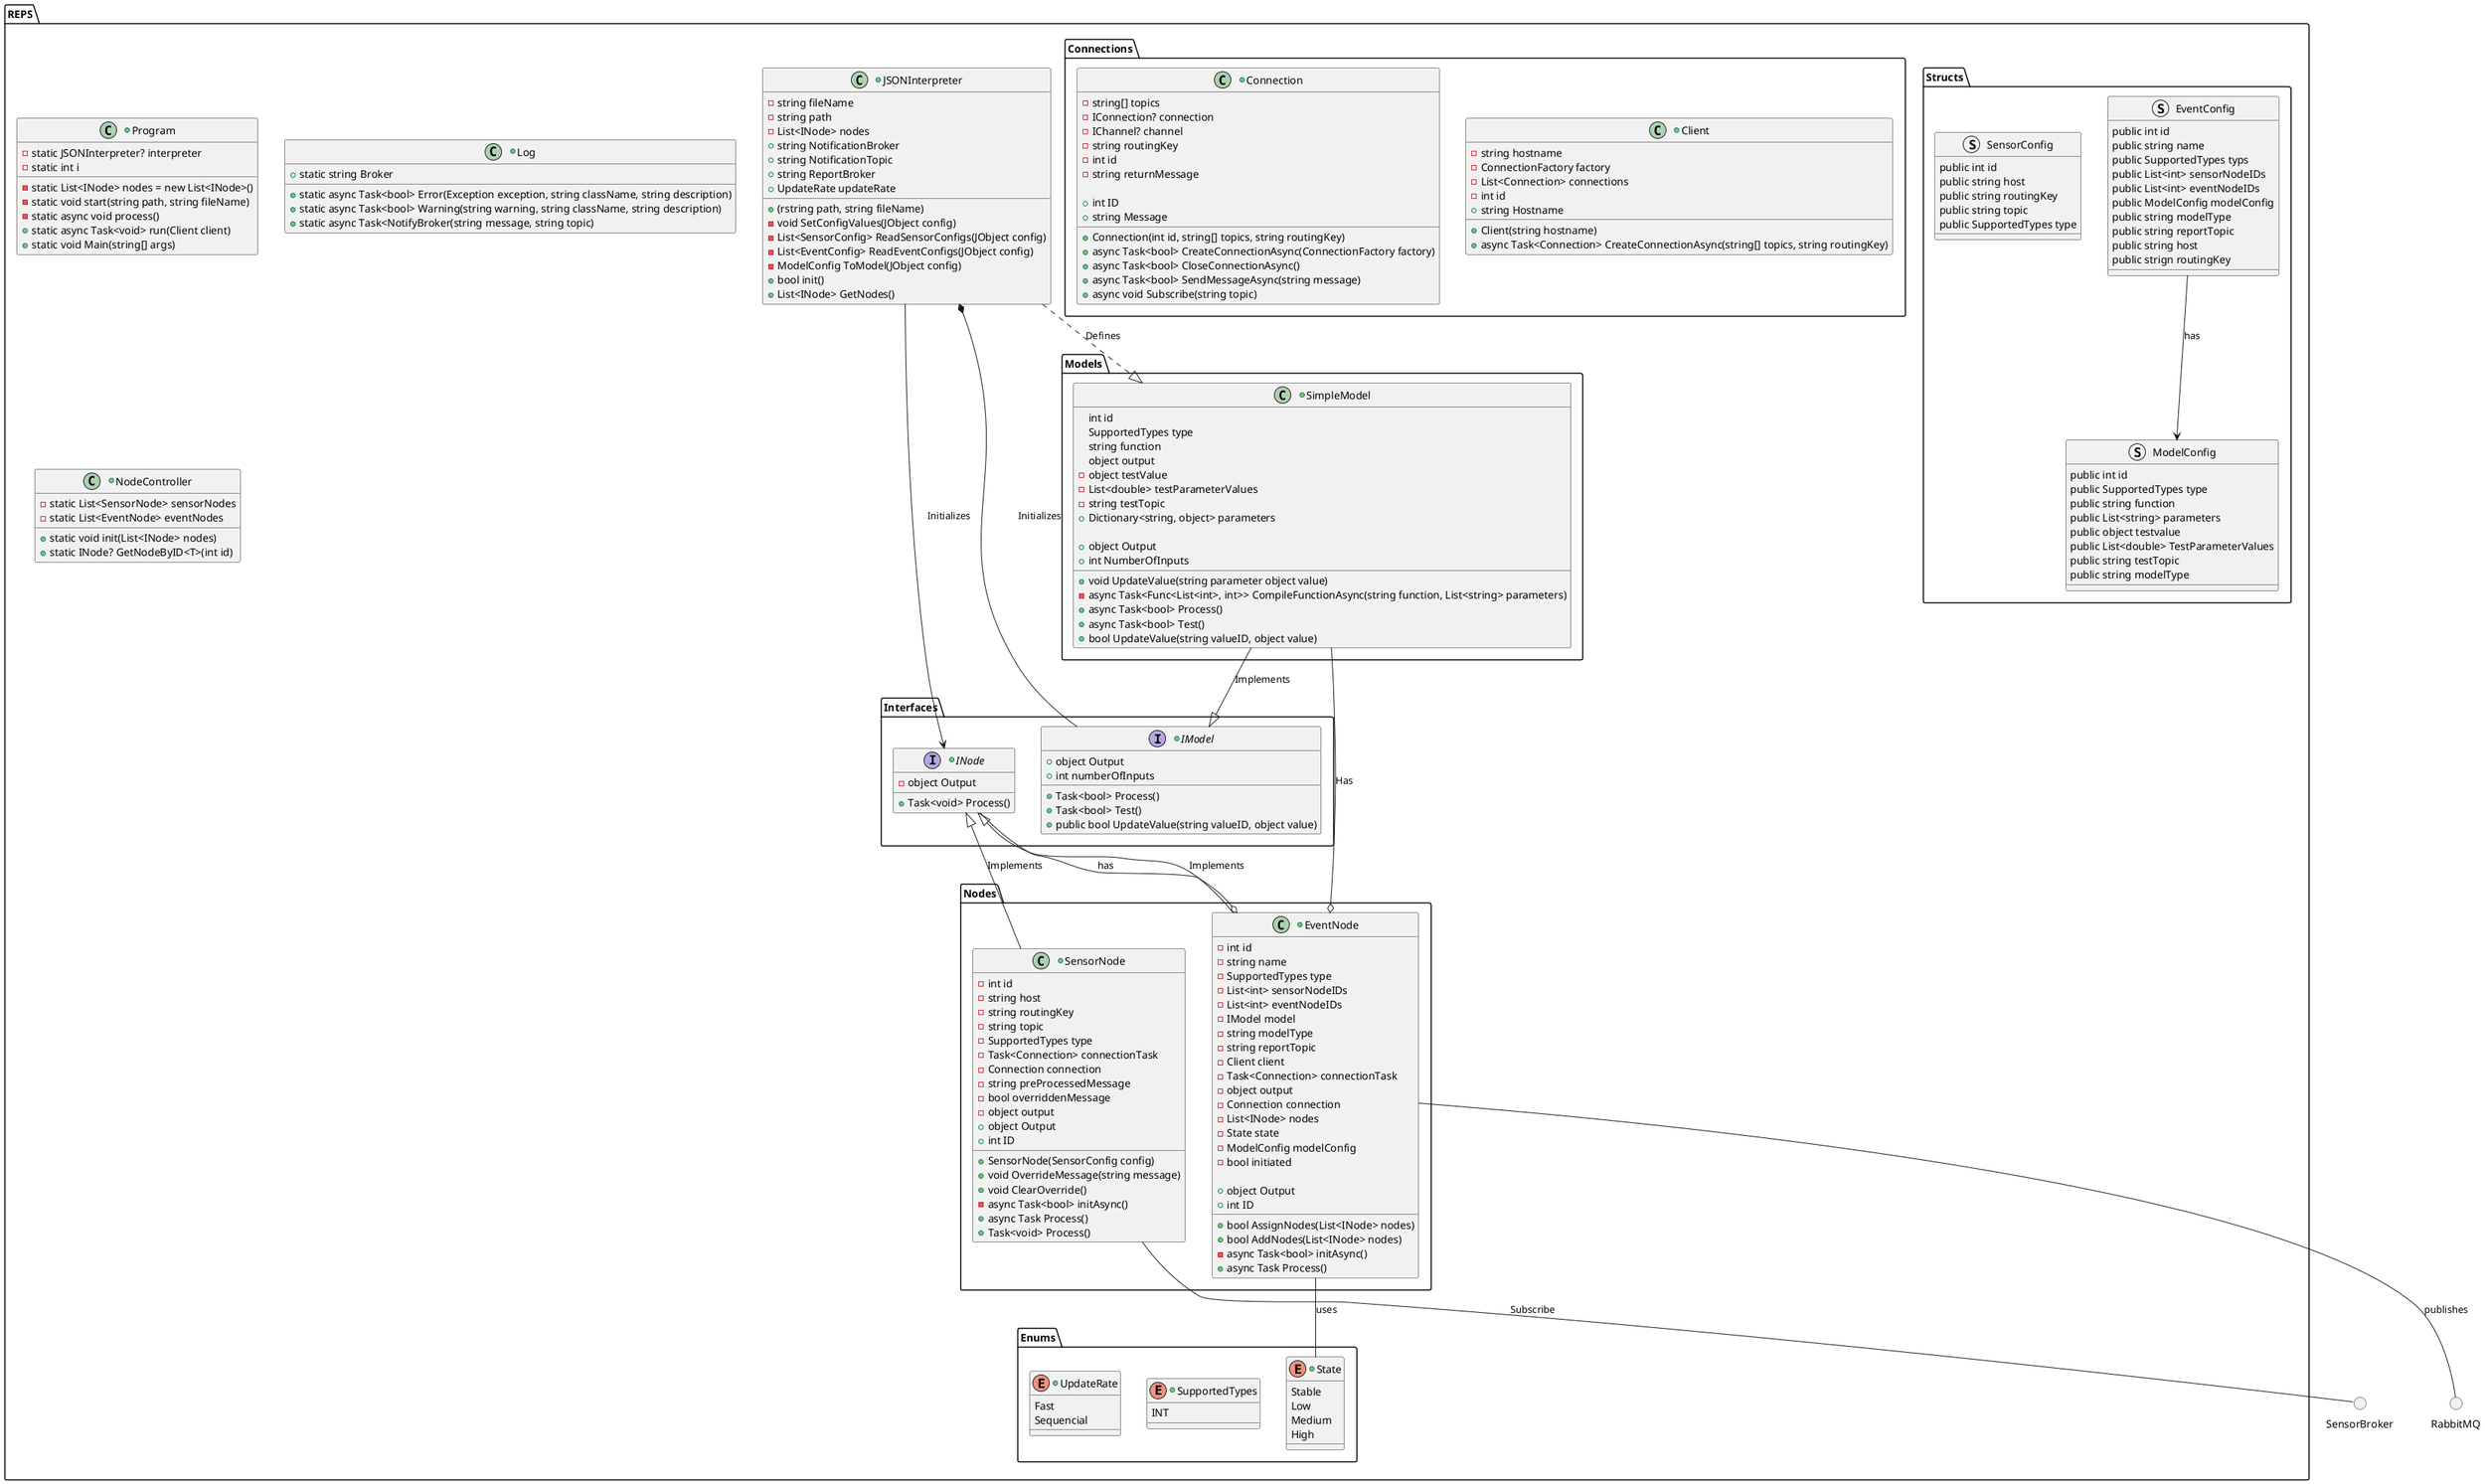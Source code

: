@startuml

circle RabbitMQ
circle SensorBroker



package REPS {
        +class Program{
            - static List<INode> nodes = new List<INode>()
            - static JSONInterpreter? interpreter
            - static int i
            - static void start(string path, string fileName)
            - static async void process()
            + static async Task<void> run(Client client)
            + static void Main(string[] args)
        }

    package Interfaces {
        +interface INode {
            - object Output
            + Task<void> Process()
        }

        +interface IModel{
            + object Output
            + int numberOfInputs
            + Task<bool> Process()
            + Task<bool> Test()
            + public bool UpdateValue(string valueID, object value)
        }
    }

    package Structs {
        struct EventConfig {
            public int id
            public string name
            public SupportedTypes typs
            public List<int> sensorNodeIDs
            public List<int> eventNodeIDs
            public ModelConfig modelConfig
            public string modelType
            public string reportTopic
            public string host
            public strign routingKey
        }

        struct ModelConfig {
            public int id
            public SupportedTypes type
            public string function
            public List<string> parameters
            public object testvalue
            public List<double> TestParameterValues
            public string testTopic
            public string modelType 
        }

        struct SensorConfig {
            public int id
            public string host
            public string routingKey
            public string topic
            public SupportedTypes type
        }

        EventConfig --> ModelConfig : "has"
    }

    package Enums {
        +enum State {
            Stable
            Low
            Medium
            High
        }

        +enum SupportedTypes{
            INT
        } 

        +enum UpdateRate {
            Fast
            Sequencial
        }
    }

    package Connections{
        +class Client{
            - string hostname
            - ConnectionFactory factory
            - List<Connection> connections
            - int id
            + Client(string hostname)
            + string Hostname
            + async Task<Connection> CreateConnectionAsync(string[] topics, string routingKey)
        }

        +class Connection{
            - string[] topics
            - IConnection? connection
            - IChannel? channel
            - string routingKey
            - int id
            - string returnMessage

            + Connection(int id, string[] topics, string routingKey)
            + int ID
            + string Message
            + async Task<bool> CreateConnectionAsync(ConnectionFactory factory)
            + async Task<bool> CloseConnectionAsync()
            + async Task<bool> SendMessageAsync(string message)
            + async void Subscribe(string topic)
        }
    }

    package Models {
        +class SimpleModel{
            int id
            SupportedTypes type
            string function
            object output
            - object testValue
            - List<double> testParameterValues
            - string testTopic
            + Dictionary<string, object> parameters

            + object Output
            + int NumberOfInputs
            + void UpdateValue(string parameter object value)
            - async Task<Func<List<int>, int>> CompileFunctionAsync(string function, List<string> parameters)
            + async Task<bool> Process()
            + async Task<bool> Test()
            + bool UpdateValue(string valueID, object value)
        }
    }

    package Nodes{
        +class SensorNode {
            - int id
            - string host
            - string routingKey
            - string topic
            - SupportedTypes type
            - Task<Connection> connectionTask
            - Connection connection
            - string preProcessedMessage
            - bool overriddenMessage
            - object output
            + SensorNode(SensorConfig config)
            + void OverrideMessage(string message)
            + void ClearOverride()
            + object Output
            + int ID
            - async Task<bool> initAsync()
            + async Task Process()
            + Task<void> Process()
        }

        +class EventNode {
            - int id
            - string name
            - SupportedTypes type
            - List<int> sensorNodeIDs
            - List<int> eventNodeIDs
            - IModel model
            - string modelType
            - string reportTopic
            - Client client
            - Task<Connection> connectionTask
            - object output
            - Connection connection
            - List<INode> nodes
            - State state
            - ModelConfig modelConfig
            - bool initiated

            + object Output
            + int ID
            + bool AssignNodes(List<INode> nodes)
            + bool AddNodes(List<INode> nodes)
            - async Task<bool> initAsync()
            + async Task Process()
        }
    }

    +class JSONInterpreter {
        - string fileName
        - string path
        - List<INode> nodes
        + string NotificationBroker
        + string NotificationTopic
        + string ReportBroker
        + UpdateRate updateRate

        + (rstring path, string fileName)
        - void SetConfigValues(JObject config)
        - List<SensorConfig> ReadSensorConfigs(JObject config)
        - List<EventConfig> ReadEventConfigs(JObject config)
        - ModelConfig ToModel(JObject config)
        + bool init()
        + List<INode> GetNodes()
    }

    +class Log{
        + static string Broker
        + static async Task<bool> Error(Exception exception, string className, string description)
        + static async Task<bool> Warning(string warning, string className, string description)
        + static async Task<NotifyBroker(string message, string topic)
    }

    +class NodeController{
        - static List<SensorNode> sensorNodes
        - static List<EventNode> eventNodes

        + static void init(List<INode> nodes)
        + static INode? GetNodeByID<T>(int id)
    }
}



SensorNode -left-|> INode : Implements
EventNode -up-|> INode : Implements
JSONInterpreter -right-> INode : Initializes
JSONInterpreter *-down- IModel : Initializes
SimpleModel --|> IModel : Implements
EventNode -- State : uses
JSONInterpreter ..|> SimpleModel : Defines
EventNode o-left- SimpleModel : Has
EventNode o-up- INode : has

EventNode -- RabbitMQ : publishes
SensorNode -- SensorBroker : Subscribe

@enduml